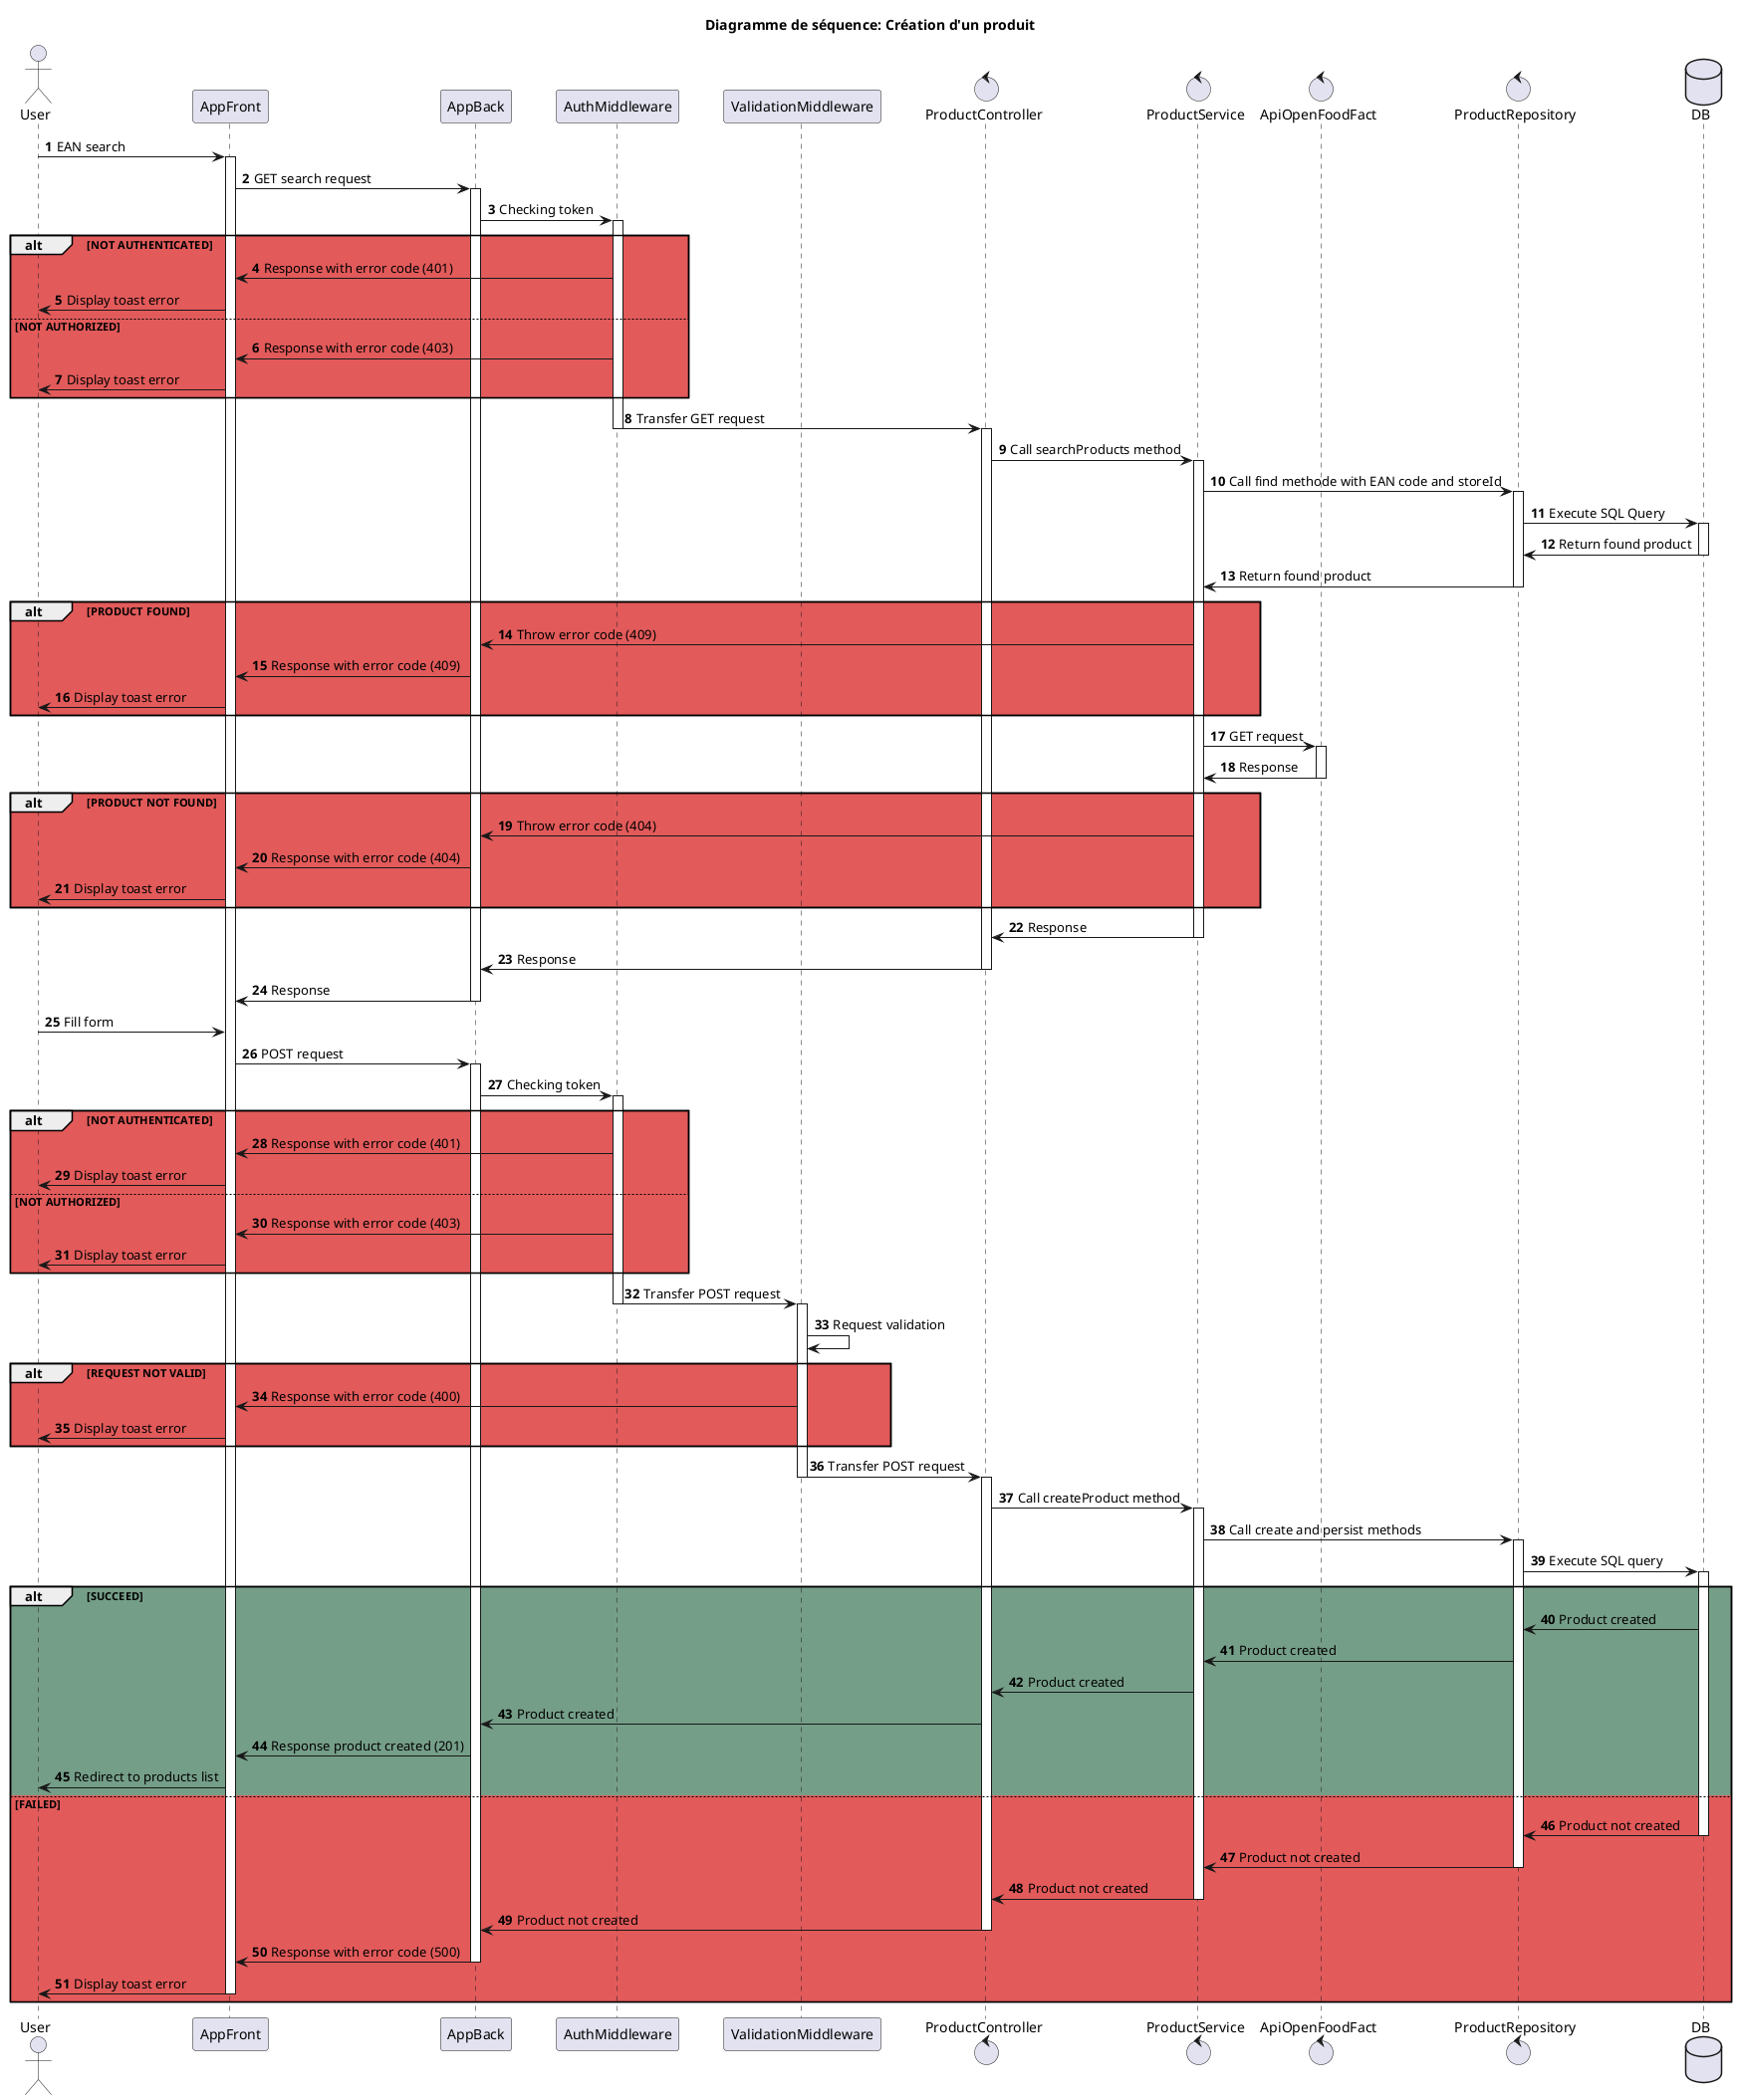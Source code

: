@startuml diagram-sequence-create-product

actor       User      as user
participant AppFront as app
participant AppBack as appBack
participant AuthMiddleware as auth
participant ValidationMiddleware as valid
control     ProductController    as ctr
control     ProductService    as srv
control     ApiOpenFoodFact    as apifood
control     ProductRepository   as repo
database DB as db


title Diagramme de séquence: Création d'un produit

autonumber

user -> app : EAN search
activate app

app -> appBack : GET search request
activate appBack
appBack -> auth : Checking token
activate auth

alt #E25A5A NOT AUTHENTICATED

  auth -> app : Response with error code (401)
  app -> user : Display toast error

else NOT AUTHORIZED
  
  auth -> app : Response with error code (403)
  app -> user : Display toast error

end

auth -> ctr : Transfer GET request
deactivate auth
activate ctr

ctr -> srv : Call searchProducts method
activate srv
srv -> repo : Call find methode with EAN code and storeId
activate repo
repo -> db : Execute SQL Query
activate db
db -> repo : Return found product
deactivate db
repo -> srv : Return found product
deactivate repo

alt #E25A5A PRODUCT FOUND

  srv -> appBack : Throw error code (409)
  appBack -> app : Response with error code (409)
  app -> user : Display toast error

end

srv -> apifood : GET request
activate apifood
apifood -> srv : Response
deactivate apifood

alt #E25A5A PRODUCT NOT FOUND

  srv -> appBack : Throw error code (404)
  appBack -> app : Response with error code (404)
  app -> user : Display toast error

end

srv -> ctr : Response
deactivate srv
ctr -> appBack : Response
deactivate ctr
appBack -> app : Response
deactivate appBack

user -> app : Fill form

app -> appBack : POST request
activate appBack
appBack -> auth : Checking token
activate auth

alt #E25A5A NOT AUTHENTICATED

  auth -> app : Response with error code (401)
  app -> user : Display toast error

else NOT AUTHORIZED
  
  auth -> app : Response with error code (403)
  app -> user : Display toast error

end

auth -> valid : Transfer POST request
deactivate auth
activate valid
valid -> valid : Request validation

alt #E25A5A REQUEST NOT VALID

  valid -> app : Response with error code (400)
  app -> user : Display toast error

end
valid -> ctr : Transfer POST request
deactivate valid
activate ctr


ctr -> srv : Call createProduct method
activate srv
srv -> repo : Call create and persist methods
activate repo
repo -> db : Execute SQL query
activate db

alt #759E88 SUCCEED

  db -> repo : Product created
  repo -> srv : Product created
  srv -> ctr : Product created
  ctr -> appBack : Product created
  appBack -> app : Response product created (201)
  app -> user : Redirect to products list

else #E25A5A FAILED

  db -> repo : Product not created
  deactivate db
  repo -> srv : Product not created
  deactivate repo
  srv -> ctr : Product not created
  deactivate srv
  ctr -> appBack : Product not created
  deactivate ctr
  appBack -> app : Response with error code (500)
  deactivate appBack
  app -> user : Display toast error
  deactivate app

end

@enduml

